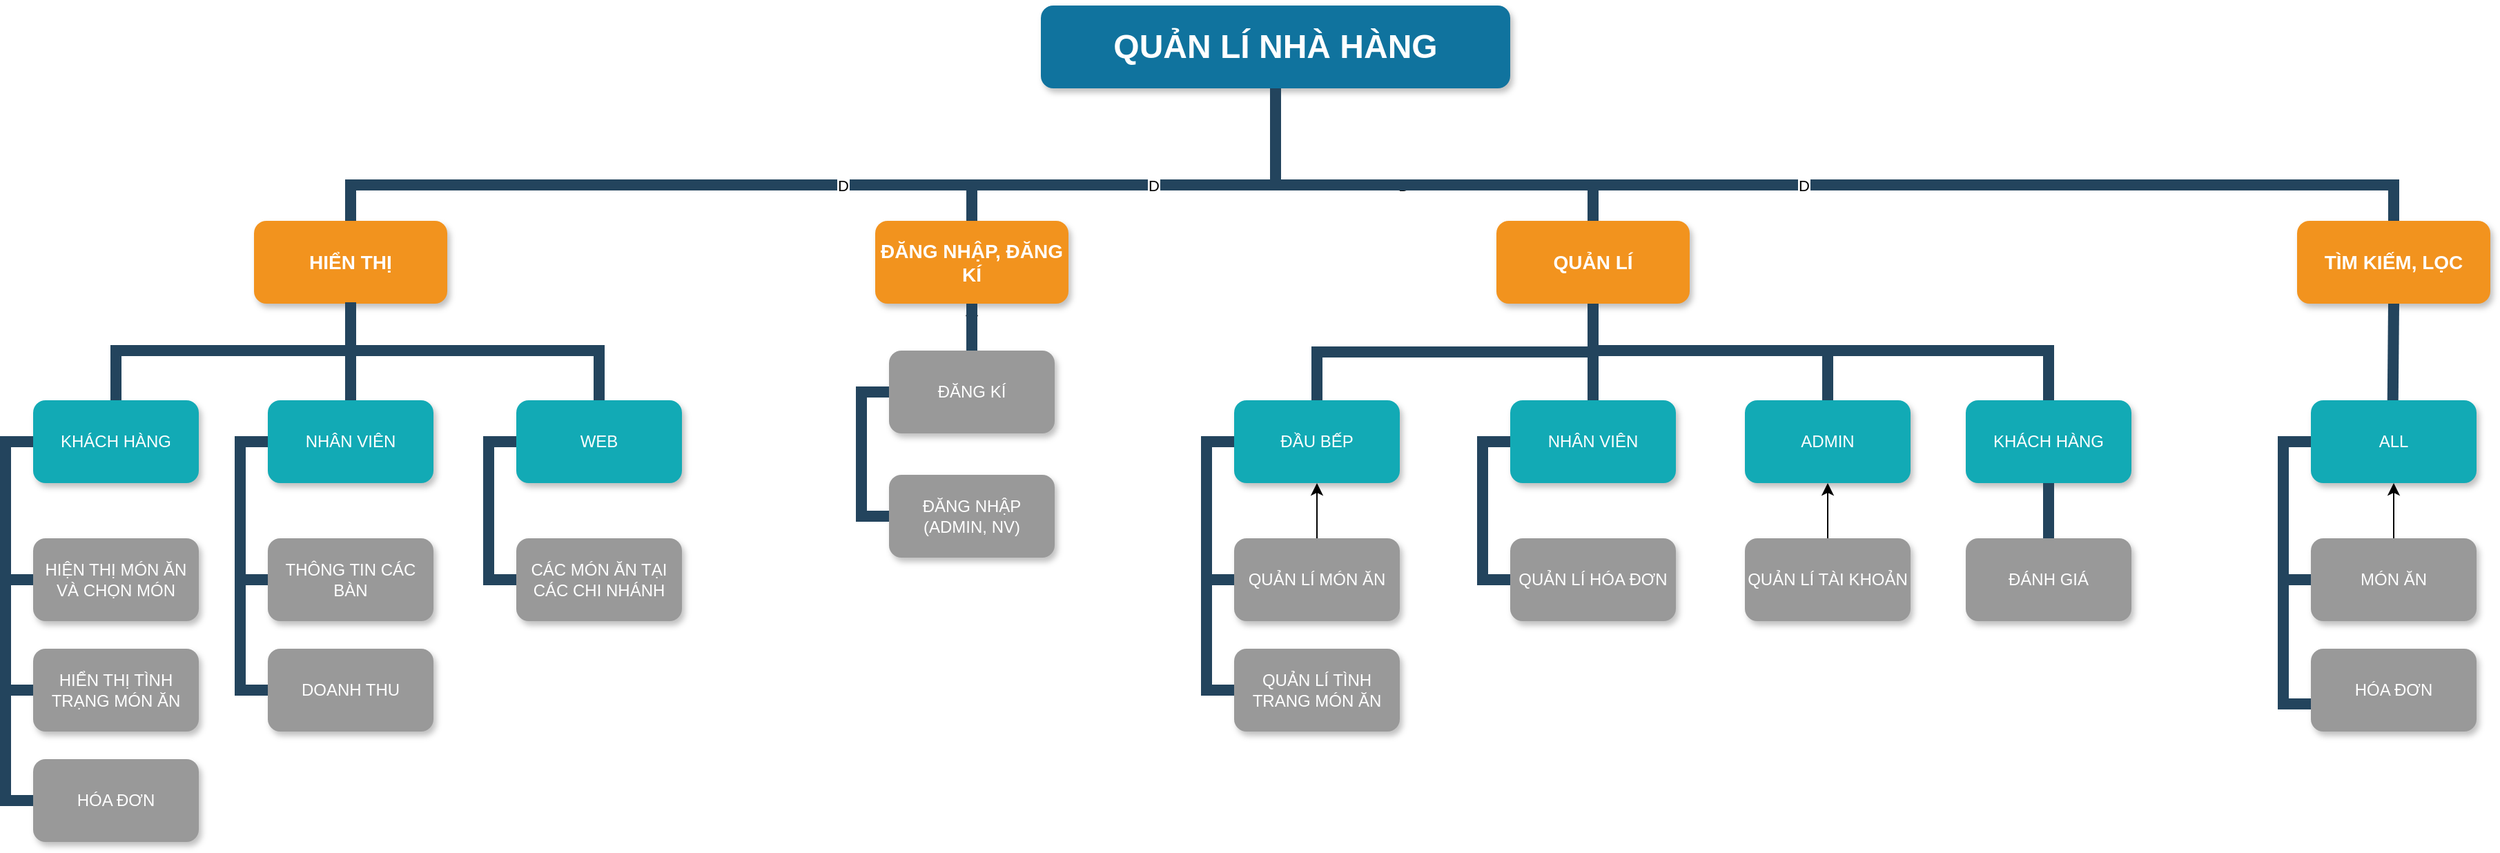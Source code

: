 <mxfile version="20.1.1" type="device"><diagram name="Page-1" id="64c3da0e-402f-94eb-ee01-a36477274f13"><mxGraphModel dx="2188" dy="1172" grid="1" gridSize="10" guides="1" tooltips="1" connect="1" arrows="1" fold="1" page="1" pageScale="1" pageWidth="1169" pageHeight="826" background="none" math="0" shadow="0"><root><mxCell id="0"/><mxCell id="1" parent="0"/><mxCell id="2" value="QUẢN LÍ NHÀ HÀNG" style="whiteSpace=wrap;rounded=1;shadow=1;fillColor=#10739E;strokeColor=none;fontColor=#FFFFFF;fontStyle=1;fontSize=24" parent="1" vertex="1"><mxGeometry x="1000" y="50" width="340" height="60" as="geometry"/></mxCell><mxCell id="4" value="HIỂN THỊ" style="whiteSpace=wrap;rounded=1;fillColor=#F2931E;strokeColor=none;shadow=1;fontColor=#FFFFFF;fontStyle=1;fontSize=14" parent="1" vertex="1"><mxGeometry x="430" y="206.0" width="140" height="60" as="geometry"/></mxCell><mxCell id="6" value="ĐĂNG NHẬP, ĐĂNG KÍ" style="whiteSpace=wrap;rounded=1;fillColor=#F2931E;strokeColor=none;shadow=1;fontColor=#FFFFFF;fontStyle=1;fontSize=14" parent="1" vertex="1"><mxGeometry x="880" y="206.0" width="140" height="60" as="geometry"/></mxCell><mxCell id="7" value="QUẢN LÍ" style="whiteSpace=wrap;rounded=1;fillColor=#F2931E;strokeColor=none;shadow=1;fontColor=#FFFFFF;fontStyle=1;fontSize=14" parent="1" vertex="1"><mxGeometry x="1330" y="206.0" width="140" height="60" as="geometry"/></mxCell><mxCell id="Y06dLtctt1FkyVWJElwr-263" value="" style="edgeStyle=none;rounded=0;orthogonalLoop=1;jettySize=auto;html=1;" edge="1" parent="1" source="135" target="6"><mxGeometry relative="1" as="geometry"/></mxCell><mxCell id="135" value="ĐĂNG KÍ" style="whiteSpace=wrap;rounded=1;fillColor=#999999;strokeColor=none;shadow=1;fontColor=#FFFFFF;fontStyle=0" parent="1" vertex="1"><mxGeometry x="890.0" y="300.0" width="120" height="60" as="geometry"/></mxCell><mxCell id="136" value="ĐĂNG NHẬP (ADMIN, NV)" style="whiteSpace=wrap;rounded=1;fillColor=#999999;strokeColor=none;shadow=1;fontColor=#FFFFFF;fontStyle=0" parent="1" vertex="1"><mxGeometry x="890" y="390.0" width="120" height="60" as="geometry"/></mxCell><mxCell id="145" value="" style="edgeStyle=elbowEdgeStyle;elbow=horizontal;rounded=0;fontColor=#000000;endArrow=none;endFill=0;strokeWidth=8;strokeColor=#23445D;" parent="1" target="135" edge="1"><mxGeometry width="100" height="100" relative="1" as="geometry"><mxPoint x="890" y="330" as="sourcePoint"/><mxPoint x="880.0" y="430" as="targetPoint"/><Array as="points"><mxPoint x="870" y="380"/></Array></mxGeometry></mxCell><mxCell id="146" value="" style="edgeStyle=elbowEdgeStyle;elbow=horizontal;rounded=0;fontColor=#000000;endArrow=none;endFill=0;strokeWidth=8;strokeColor=#23445D;" parent="1" target="136" edge="1"><mxGeometry width="100" height="100" relative="1" as="geometry"><mxPoint x="890" y="330" as="sourcePoint"/><mxPoint x="880.0" y="510" as="targetPoint"/><Array as="points"><mxPoint x="870" y="420"/></Array></mxGeometry></mxCell><mxCell id="155" value="ĐẦU BẾP" style="whiteSpace=wrap;rounded=1;fillColor=#12AAB5;strokeColor=none;shadow=1;fontColor=#FFFFFF;" parent="1" vertex="1"><mxGeometry x="1140.0" y="336.0" width="120" height="60" as="geometry"/></mxCell><mxCell id="156" value="NHÂN VIÊN" style="whiteSpace=wrap;rounded=1;fillColor=#12AAB5;strokeColor=none;shadow=1;fontColor=#FFFFFF;" parent="1" vertex="1"><mxGeometry x="1340.0" y="336.0" width="120" height="60" as="geometry"/></mxCell><mxCell id="Y06dLtctt1FkyVWJElwr-340" value="" style="edgeStyle=none;rounded=0;orthogonalLoop=1;jettySize=auto;html=1;" edge="1" parent="1" source="157" target="155"><mxGeometry relative="1" as="geometry"/></mxCell><mxCell id="157" value="QUẢN LÍ MÓN ĂN" style="whiteSpace=wrap;rounded=1;fillColor=#999999;strokeColor=none;shadow=1;fontColor=#FFFFFF;fontStyle=0" parent="1" vertex="1"><mxGeometry x="1140.0" y="436.0" width="120" height="60" as="geometry"/></mxCell><mxCell id="158" value="QUẢN LÍ TÌNH TRANG MÓN ĂN" style="whiteSpace=wrap;rounded=1;fillColor=#999999;strokeColor=none;shadow=1;fontColor=#FFFFFF;fontStyle=0" parent="1" vertex="1"><mxGeometry x="1140" y="516.0" width="120" height="60" as="geometry"/></mxCell><mxCell id="162" value="QUẢN LÍ HÓA ĐƠN" style="whiteSpace=wrap;rounded=1;fillColor=#999999;strokeColor=none;shadow=1;fontColor=#FFFFFF;fontStyle=0" parent="1" vertex="1"><mxGeometry x="1340.0" y="436.0" width="120" height="60" as="geometry"/></mxCell><mxCell id="167" value="" style="edgeStyle=elbowEdgeStyle;elbow=horizontal;rounded=0;fontColor=#000000;endArrow=none;endFill=0;strokeWidth=8;strokeColor=#23445D;" parent="1" source="155" target="157" edge="1"><mxGeometry width="100" height="100" relative="1" as="geometry"><mxPoint x="1120" y="366.0" as="sourcePoint"/><mxPoint x="1130.0" y="466.0" as="targetPoint"/><Array as="points"><mxPoint x="1120" y="416.0"/></Array></mxGeometry></mxCell><mxCell id="168" value="" style="edgeStyle=elbowEdgeStyle;elbow=horizontal;rounded=0;fontColor=#000000;endArrow=none;endFill=0;strokeWidth=8;strokeColor=#23445D;" parent="1" source="155" target="158" edge="1"><mxGeometry width="100" height="100" relative="1" as="geometry"><mxPoint x="1130" y="366.0" as="sourcePoint"/><mxPoint x="1130.0" y="546.0" as="targetPoint"/><Array as="points"><mxPoint x="1120" y="456.0"/></Array></mxGeometry></mxCell><mxCell id="172" value="" style="edgeStyle=elbowEdgeStyle;elbow=horizontal;rounded=0;fontColor=#000000;endArrow=none;endFill=0;strokeWidth=8;strokeColor=#23445D;" parent="1" source="156" target="162" edge="1"><mxGeometry width="100" height="100" relative="1" as="geometry"><mxPoint x="1310" y="366.0" as="sourcePoint"/><mxPoint x="1320.0" y="466.0" as="targetPoint"/><Array as="points"><mxPoint x="1320" y="416.0"/></Array></mxGeometry></mxCell><mxCell id="221" value="" style="elbow=vertical;rounded=0;fontColor=#000000;endArrow=none;endFill=0;strokeWidth=8;strokeColor=#23445D;" parent="1" source="6" edge="1"><mxGeometry width="100" height="100" relative="1" as="geometry"><mxPoint x="760" y="306" as="sourcePoint"/><mxPoint x="950" y="300" as="targetPoint"/></mxGeometry></mxCell><mxCell id="223" value="" style="edgeStyle=elbowEdgeStyle;elbow=vertical;rounded=0;fontColor=#000000;endArrow=none;endFill=0;strokeWidth=8;strokeColor=#23445D;" parent="1" source="7" target="155" edge="1"><mxGeometry width="100" height="100" relative="1" as="geometry"><mxPoint x="1300" y="336" as="sourcePoint"/><mxPoint x="1200" y="226" as="targetPoint"/></mxGeometry></mxCell><mxCell id="224" value="" style="edgeStyle=elbowEdgeStyle;elbow=vertical;rounded=0;fontColor=#000000;endArrow=none;endFill=0;strokeWidth=8;strokeColor=#23445D;" parent="1" source="7" target="156" edge="1"><mxGeometry width="100" height="100" relative="1" as="geometry"><mxPoint x="1390" y="326" as="sourcePoint"/><mxPoint x="1490" y="226" as="targetPoint"/></mxGeometry></mxCell><mxCell id="230" value="D" style="edgeStyle=elbowEdgeStyle;elbow=vertical;rounded=0;fontColor=#000000;endArrow=none;endFill=0;strokeWidth=8;strokeColor=#23445D;exitX=0.5;exitY=1;exitDx=0;exitDy=0;" parent="1" source="2" target="4" edge="1"><mxGeometry width="100" height="100" relative="1" as="geometry"><mxPoint x="1170" y="146" as="sourcePoint"/><mxPoint x="680" y="86" as="targetPoint"/><Array as="points"><mxPoint x="900" y="180"/></Array></mxGeometry></mxCell><mxCell id="Y06dLtctt1FkyVWJElwr-259" value="D" style="edgeStyle=elbowEdgeStyle;elbow=vertical;rounded=0;fontColor=#000000;endArrow=none;endFill=0;strokeWidth=8;strokeColor=#23445D;exitX=0.5;exitY=1;exitDx=0;exitDy=0;entryX=0.5;entryY=0;entryDx=0;entryDy=0;" edge="1" parent="1" source="2" target="6"><mxGeometry width="100" height="100" relative="1" as="geometry"><mxPoint x="1180" y="120" as="sourcePoint"/><mxPoint x="640" y="216.0" as="targetPoint"/><Array as="points"><mxPoint x="1090" y="180"/></Array></mxGeometry></mxCell><mxCell id="Y06dLtctt1FkyVWJElwr-260" value="D" style="edgeStyle=elbowEdgeStyle;elbow=vertical;rounded=0;fontColor=#000000;endArrow=none;endFill=0;strokeWidth=8;strokeColor=#23445D;exitX=0.5;exitY=1;exitDx=0;exitDy=0;" edge="1" parent="1" source="2" target="7"><mxGeometry width="100" height="100" relative="1" as="geometry"><mxPoint x="1180" y="120" as="sourcePoint"/><mxPoint x="1010" y="216.0" as="targetPoint"/><Array as="points"><mxPoint x="1210" y="180"/></Array></mxGeometry></mxCell><mxCell id="Y06dLtctt1FkyVWJElwr-261" value="D" style="edgeStyle=elbowEdgeStyle;elbow=vertical;rounded=0;fontColor=#000000;endArrow=none;endFill=0;strokeWidth=8;strokeColor=#23445D;exitX=0.5;exitY=1;exitDx=0;exitDy=0;" edge="1" parent="1" source="2" target="Y06dLtctt1FkyVWJElwr-339"><mxGeometry width="100" height="100" relative="1" as="geometry"><mxPoint x="1180" y="120" as="sourcePoint"/><mxPoint x="1930" y="216.0" as="targetPoint"/><Array as="points"><mxPoint x="1480" y="180"/></Array></mxGeometry></mxCell><mxCell id="Y06dLtctt1FkyVWJElwr-271" value="KHÁCH HÀNG" style="whiteSpace=wrap;rounded=1;fillColor=#12AAB5;strokeColor=none;shadow=1;fontColor=#FFFFFF;" vertex="1" parent="1"><mxGeometry x="270.0" y="336.0" width="120" height="60" as="geometry"/></mxCell><mxCell id="Y06dLtctt1FkyVWJElwr-273" value="HIỆN THỊ MÓN ĂN VÀ CHỌN MÓN" style="whiteSpace=wrap;rounded=1;fillColor=#999999;strokeColor=none;shadow=1;fontColor=#FFFFFF;fontStyle=0" vertex="1" parent="1"><mxGeometry x="270.0" y="436.0" width="120" height="60" as="geometry"/></mxCell><mxCell id="Y06dLtctt1FkyVWJElwr-274" value="HIỂN THỊ TÌNH TRẠNG MÓN ĂN" style="whiteSpace=wrap;rounded=1;fillColor=#999999;strokeColor=none;shadow=1;fontColor=#FFFFFF;fontStyle=0" vertex="1" parent="1"><mxGeometry x="270" y="516.0" width="120" height="60" as="geometry"/></mxCell><mxCell id="Y06dLtctt1FkyVWJElwr-275" value="HÓA ĐƠN" style="whiteSpace=wrap;rounded=1;fillColor=#999999;strokeColor=none;shadow=1;fontColor=#FFFFFF;fontStyle=0" vertex="1" parent="1"><mxGeometry x="270.0" y="596.0" width="120" height="60" as="geometry"/></mxCell><mxCell id="Y06dLtctt1FkyVWJElwr-283" value="" style="edgeStyle=elbowEdgeStyle;elbow=horizontal;rounded=0;fontColor=#000000;endArrow=none;endFill=0;strokeWidth=8;strokeColor=#23445D;" edge="1" source="Y06dLtctt1FkyVWJElwr-271" target="Y06dLtctt1FkyVWJElwr-273" parent="1"><mxGeometry width="100" height="100" relative="1" as="geometry"><mxPoint x="250" y="366.0" as="sourcePoint"/><mxPoint x="260.0" y="466.0" as="targetPoint"/><Array as="points"><mxPoint x="250" y="416.0"/></Array></mxGeometry></mxCell><mxCell id="Y06dLtctt1FkyVWJElwr-284" value="" style="edgeStyle=elbowEdgeStyle;elbow=horizontal;rounded=0;fontColor=#000000;endArrow=none;endFill=0;strokeWidth=8;strokeColor=#23445D;" edge="1" source="Y06dLtctt1FkyVWJElwr-271" target="Y06dLtctt1FkyVWJElwr-274" parent="1"><mxGeometry width="100" height="100" relative="1" as="geometry"><mxPoint x="260" y="366.0" as="sourcePoint"/><mxPoint x="260.0" y="546.0" as="targetPoint"/><Array as="points"><mxPoint x="250" y="456.0"/></Array></mxGeometry></mxCell><mxCell id="Y06dLtctt1FkyVWJElwr-287" value="" style="edgeStyle=elbowEdgeStyle;elbow=horizontal;rounded=0;fontColor=#000000;endArrow=none;endFill=0;strokeWidth=8;strokeColor=#23445D;" edge="1" source="Y06dLtctt1FkyVWJElwr-271" target="Y06dLtctt1FkyVWJElwr-275" parent="1"><mxGeometry width="100" height="100" relative="1" as="geometry"><mxPoint x="260" y="366.0" as="sourcePoint"/><mxPoint x="260.0" y="626.0" as="targetPoint"/><Array as="points"><mxPoint x="250" y="506.0"/></Array></mxGeometry></mxCell><mxCell id="Y06dLtctt1FkyVWJElwr-293" value="" style="edgeStyle=elbowEdgeStyle;elbow=vertical;rounded=0;fontColor=#000000;endArrow=none;endFill=0;strokeWidth=8;strokeColor=#23445D;entryX=0.5;entryY=0;entryDx=0;entryDy=0;" edge="1" parent="1"><mxGeometry width="100" height="100" relative="1" as="geometry"><mxPoint x="500" y="265.0" as="sourcePoint"/><mxPoint x="330" y="335.0" as="targetPoint"/></mxGeometry></mxCell><mxCell id="Y06dLtctt1FkyVWJElwr-294" value="" style="edgeStyle=elbowEdgeStyle;elbow=vertical;rounded=0;fontColor=#000000;endArrow=none;endFill=0;strokeWidth=8;strokeColor=#23445D;entryX=0.5;entryY=0;entryDx=0;entryDy=0;" edge="1" parent="1" target="Y06dLtctt1FkyVWJElwr-317"><mxGeometry width="100" height="100" relative="1" as="geometry"><mxPoint x="500" y="265.0" as="sourcePoint"/><mxPoint x="600" y="335.0" as="targetPoint"/><Array as="points"><mxPoint x="550" y="300"/></Array></mxGeometry></mxCell><mxCell id="Y06dLtctt1FkyVWJElwr-317" value="NHÂN VIÊN" style="whiteSpace=wrap;rounded=1;fillColor=#12AAB5;strokeColor=none;shadow=1;fontColor=#FFFFFF;" vertex="1" parent="1"><mxGeometry x="440.0" y="336.0" width="120" height="60" as="geometry"/></mxCell><mxCell id="Y06dLtctt1FkyVWJElwr-318" value="THÔNG TIN CÁC BÀN" style="whiteSpace=wrap;rounded=1;fillColor=#999999;strokeColor=none;shadow=1;fontColor=#FFFFFF;fontStyle=0" vertex="1" parent="1"><mxGeometry x="440.0" y="436.0" width="120" height="60" as="geometry"/></mxCell><mxCell id="Y06dLtctt1FkyVWJElwr-319" value="DOANH THU" style="whiteSpace=wrap;rounded=1;fillColor=#999999;strokeColor=none;shadow=1;fontColor=#FFFFFF;fontStyle=0" vertex="1" parent="1"><mxGeometry x="440" y="516.0" width="120" height="60" as="geometry"/></mxCell><mxCell id="Y06dLtctt1FkyVWJElwr-321" value="" style="edgeStyle=elbowEdgeStyle;elbow=horizontal;rounded=0;fontColor=#000000;endArrow=none;endFill=0;strokeWidth=8;strokeColor=#23445D;" edge="1" source="Y06dLtctt1FkyVWJElwr-317" target="Y06dLtctt1FkyVWJElwr-318" parent="1"><mxGeometry width="100" height="100" relative="1" as="geometry"><mxPoint x="420" y="366.0" as="sourcePoint"/><mxPoint x="430.0" y="466.0" as="targetPoint"/><Array as="points"><mxPoint x="420" y="416.0"/></Array></mxGeometry></mxCell><mxCell id="Y06dLtctt1FkyVWJElwr-322" value="" style="edgeStyle=elbowEdgeStyle;elbow=horizontal;rounded=0;fontColor=#000000;endArrow=none;endFill=0;strokeWidth=8;strokeColor=#23445D;" edge="1" source="Y06dLtctt1FkyVWJElwr-317" target="Y06dLtctt1FkyVWJElwr-319" parent="1"><mxGeometry width="100" height="100" relative="1" as="geometry"><mxPoint x="430" y="366.0" as="sourcePoint"/><mxPoint x="430.0" y="546.0" as="targetPoint"/><Array as="points"><mxPoint x="420" y="456.0"/></Array></mxGeometry></mxCell><mxCell id="Y06dLtctt1FkyVWJElwr-324" value="WEB" style="whiteSpace=wrap;rounded=1;fillColor=#12AAB5;strokeColor=none;shadow=1;fontColor=#FFFFFF;" vertex="1" parent="1"><mxGeometry x="620.0" y="336.0" width="120" height="60" as="geometry"/></mxCell><mxCell id="Y06dLtctt1FkyVWJElwr-325" value="CÁC MÓN ĂN TẠI CÁC CHI NHÁNH" style="whiteSpace=wrap;rounded=1;fillColor=#999999;strokeColor=none;shadow=1;fontColor=#FFFFFF;fontStyle=0" vertex="1" parent="1"><mxGeometry x="620.0" y="436.0" width="120" height="60" as="geometry"/></mxCell><mxCell id="Y06dLtctt1FkyVWJElwr-328" value="" style="edgeStyle=elbowEdgeStyle;elbow=horizontal;rounded=0;fontColor=#000000;endArrow=none;endFill=0;strokeWidth=8;strokeColor=#23445D;" edge="1" parent="1"><mxGeometry width="100" height="100" relative="1" as="geometry"><mxPoint x="620" y="366.0" as="sourcePoint"/><mxPoint x="620" y="466.0" as="targetPoint"/><Array as="points"><mxPoint x="600" y="416.0"/></Array></mxGeometry></mxCell><mxCell id="Y06dLtctt1FkyVWJElwr-331" value="" style="edgeStyle=elbowEdgeStyle;elbow=vertical;rounded=0;fontColor=#000000;endArrow=none;endFill=0;strokeWidth=8;strokeColor=#23445D;entryX=0.5;entryY=0;entryDx=0;entryDy=0;exitX=0.5;exitY=1;exitDx=0;exitDy=0;" edge="1" parent="1" source="4" target="Y06dLtctt1FkyVWJElwr-271"><mxGeometry width="100" height="100" relative="1" as="geometry"><mxPoint x="510" y="275.0" as="sourcePoint"/><mxPoint x="340" y="345.0" as="targetPoint"/><Array as="points"><mxPoint x="330" y="300"/></Array></mxGeometry></mxCell><mxCell id="Y06dLtctt1FkyVWJElwr-333" value="" style="edgeStyle=elbowEdgeStyle;elbow=vertical;rounded=0;fontColor=#000000;endArrow=none;endFill=0;strokeWidth=8;strokeColor=#23445D;entryX=0.5;entryY=0;entryDx=0;entryDy=0;exitX=0.5;exitY=1;exitDx=0;exitDy=0;" edge="1" parent="1" source="4"><mxGeometry width="100" height="100" relative="1" as="geometry"><mxPoint x="510" y="276.0" as="sourcePoint"/><mxPoint x="680" y="336.0" as="targetPoint"/><Array as="points"><mxPoint x="590" y="300"/></Array></mxGeometry></mxCell><mxCell id="Y06dLtctt1FkyVWJElwr-334" value="ADMIN" style="whiteSpace=wrap;rounded=1;fillColor=#12AAB5;strokeColor=none;shadow=1;fontColor=#FFFFFF;" vertex="1" parent="1"><mxGeometry x="1510.0" y="336.0" width="120" height="60" as="geometry"/></mxCell><mxCell id="Y06dLtctt1FkyVWJElwr-358" value="" style="edgeStyle=none;rounded=0;orthogonalLoop=1;jettySize=auto;html=1;" edge="1" parent="1" source="Y06dLtctt1FkyVWJElwr-335" target="Y06dLtctt1FkyVWJElwr-334"><mxGeometry relative="1" as="geometry"/></mxCell><mxCell id="Y06dLtctt1FkyVWJElwr-335" value="QUẢN LÍ TÀI KHOẢN" style="whiteSpace=wrap;rounded=1;fillColor=#999999;strokeColor=none;shadow=1;fontColor=#FFFFFF;fontStyle=0" vertex="1" parent="1"><mxGeometry x="1510.0" y="436.0" width="120" height="60" as="geometry"/></mxCell><mxCell id="Y06dLtctt1FkyVWJElwr-337" value="" style="edgeStyle=elbowEdgeStyle;elbow=vertical;rounded=0;fontColor=#000000;endArrow=none;endFill=0;strokeWidth=8;strokeColor=#23445D;entryX=0.5;entryY=0;entryDx=0;entryDy=0;exitX=0.5;exitY=1;exitDx=0;exitDy=0;" edge="1" parent="1" source="7" target="Y06dLtctt1FkyVWJElwr-334"><mxGeometry width="100" height="100" relative="1" as="geometry"><mxPoint x="1310" y="276.0" as="sourcePoint"/><mxPoint x="1410" y="346.0" as="targetPoint"/><Array as="points"><mxPoint x="1440" y="300"/></Array></mxGeometry></mxCell><mxCell id="Y06dLtctt1FkyVWJElwr-339" value="TÌM KIẾM, LỌC" style="whiteSpace=wrap;rounded=1;fillColor=#F2931E;strokeColor=none;shadow=1;fontColor=#FFFFFF;fontStyle=1;fontSize=14" vertex="1" parent="1"><mxGeometry x="1910" y="206.0" width="140" height="60" as="geometry"/></mxCell><mxCell id="Y06dLtctt1FkyVWJElwr-341" value="ALL" style="whiteSpace=wrap;rounded=1;fillColor=#12AAB5;strokeColor=none;shadow=1;fontColor=#FFFFFF;" vertex="1" parent="1"><mxGeometry x="1920.0" y="336.0" width="120" height="60" as="geometry"/></mxCell><mxCell id="Y06dLtctt1FkyVWJElwr-342" value="" style="edgeStyle=none;rounded=0;orthogonalLoop=1;jettySize=auto;html=1;" edge="1" source="Y06dLtctt1FkyVWJElwr-343" target="Y06dLtctt1FkyVWJElwr-341" parent="1"><mxGeometry relative="1" as="geometry"/></mxCell><mxCell id="Y06dLtctt1FkyVWJElwr-343" value="MÓN ĂN" style="whiteSpace=wrap;rounded=1;fillColor=#999999;strokeColor=none;shadow=1;fontColor=#FFFFFF;fontStyle=0" vertex="1" parent="1"><mxGeometry x="1920.0" y="436.0" width="120" height="60" as="geometry"/></mxCell><mxCell id="Y06dLtctt1FkyVWJElwr-345" value="" style="edgeStyle=elbowEdgeStyle;elbow=horizontal;rounded=0;fontColor=#000000;endArrow=none;endFill=0;strokeWidth=8;strokeColor=#23445D;" edge="1" source="Y06dLtctt1FkyVWJElwr-341" target="Y06dLtctt1FkyVWJElwr-343" parent="1"><mxGeometry width="100" height="100" relative="1" as="geometry"><mxPoint x="1900" y="366.0" as="sourcePoint"/><mxPoint x="1910.0" y="466.0" as="targetPoint"/><Array as="points"><mxPoint x="1900" y="416.0"/></Array></mxGeometry></mxCell><mxCell id="Y06dLtctt1FkyVWJElwr-347" value="" style="edgeStyle=elbowEdgeStyle;elbow=horizontal;rounded=0;fontColor=#000000;endArrow=none;endFill=0;strokeWidth=8;strokeColor=#23445D;entryX=0.5;entryY=0;entryDx=0;entryDy=0;exitX=0.5;exitY=1;exitDx=0;exitDy=0;" edge="1" parent="1" source="Y06dLtctt1FkyVWJElwr-339" target="Y06dLtctt1FkyVWJElwr-341"><mxGeometry width="100" height="100" relative="1" as="geometry"><mxPoint x="1979.38" y="276.0" as="sourcePoint"/><mxPoint x="1979.38" y="316.0" as="targetPoint"/><Array as="points"><mxPoint x="1979.38" y="306.0"/></Array></mxGeometry></mxCell><mxCell id="Y06dLtctt1FkyVWJElwr-348" value="HÓA ĐƠN" style="whiteSpace=wrap;rounded=1;fillColor=#999999;strokeColor=none;shadow=1;fontColor=#FFFFFF;fontStyle=0" vertex="1" parent="1"><mxGeometry x="1920.0" y="516.0" width="120" height="60" as="geometry"/></mxCell><mxCell id="Y06dLtctt1FkyVWJElwr-349" value="" style="edgeStyle=elbowEdgeStyle;elbow=horizontal;rounded=0;fontColor=#000000;endArrow=none;endFill=0;strokeWidth=8;strokeColor=#23445D;" edge="1" parent="1"><mxGeometry width="100" height="100" relative="1" as="geometry"><mxPoint x="1900" y="460" as="sourcePoint"/><mxPoint x="1920" y="556.0" as="targetPoint"/><Array as="points"><mxPoint x="1900" y="466.0"/></Array></mxGeometry></mxCell><mxCell id="Y06dLtctt1FkyVWJElwr-355" value="ĐÁNH GIÁ" style="whiteSpace=wrap;rounded=1;fillColor=#999999;strokeColor=none;shadow=1;fontColor=#FFFFFF;fontStyle=0" vertex="1" parent="1"><mxGeometry x="1670.0" y="436.0" width="120" height="60" as="geometry"/></mxCell><mxCell id="Y06dLtctt1FkyVWJElwr-356" value="KHÁCH HÀNG" style="whiteSpace=wrap;rounded=1;fillColor=#12AAB5;strokeColor=none;shadow=1;fontColor=#FFFFFF;" vertex="1" parent="1"><mxGeometry x="1670.0" y="336.0" width="120" height="60" as="geometry"/></mxCell><mxCell id="Y06dLtctt1FkyVWJElwr-357" value="" style="edgeStyle=elbowEdgeStyle;elbow=vertical;rounded=0;fontColor=#000000;endArrow=none;endFill=0;strokeWidth=8;strokeColor=#23445D;" edge="1" parent="1" target="Y06dLtctt1FkyVWJElwr-356"><mxGeometry width="100" height="100" relative="1" as="geometry"><mxPoint x="1400" y="270" as="sourcePoint"/><mxPoint x="1580" y="346.0" as="targetPoint"/><Array as="points"><mxPoint x="1570" y="300"/></Array></mxGeometry></mxCell><mxCell id="Y06dLtctt1FkyVWJElwr-359" value="" style="edgeStyle=elbowEdgeStyle;elbow=horizontal;rounded=0;fontColor=#000000;endArrow=none;endFill=0;strokeWidth=8;strokeColor=#23445D;entryX=0.5;entryY=0;entryDx=0;entryDy=0;exitX=0.5;exitY=1;exitDx=0;exitDy=0;" edge="1" parent="1" source="Y06dLtctt1FkyVWJElwr-356" target="Y06dLtctt1FkyVWJElwr-355"><mxGeometry width="100" height="100" relative="1" as="geometry"><mxPoint x="1570" y="406.0" as="sourcePoint"/><mxPoint x="1570" y="446.0" as="targetPoint"/><Array as="points"><mxPoint x="1730" y="410"/></Array></mxGeometry></mxCell></root></mxGraphModel></diagram></mxfile>